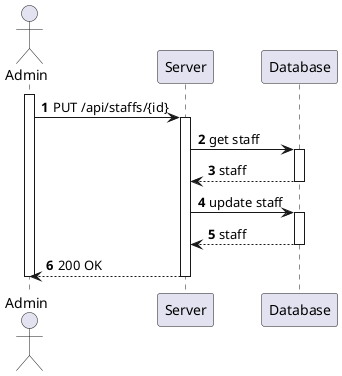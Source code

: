 @startuml process-view
autonumber

actor "Admin" as adm
participant "Server" as srv
participant "Database" as db

activate adm
    adm -> srv : PUT /api/staffs/{id}
    activate srv
        srv -> db : get staff
        activate db
            db --> srv : staff
        deactivate db
        srv -> db : update staff
        activate db
            db --> srv : staff
        deactivate db
        srv --> adm : 200 OK
    deactivate srv
deactivate adm


@enduml